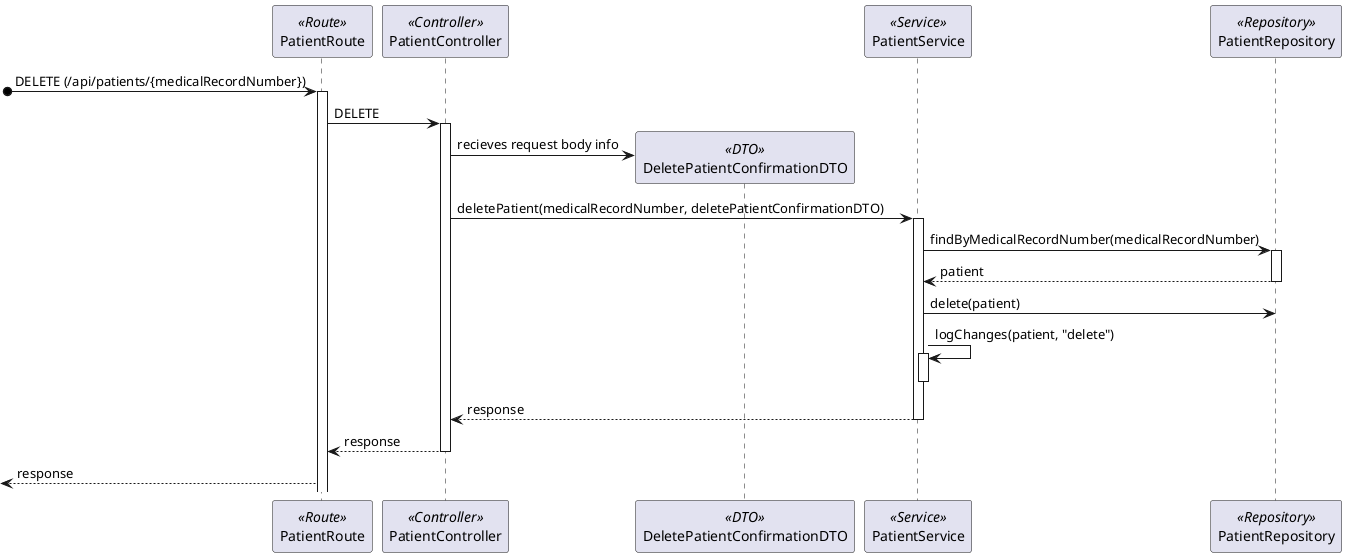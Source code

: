 ```plantuml
@startuml Process_View
participant PatientRoute as Route <<Route>>
participant PatientController as Controller <<Controller>>
participant DeletePatientConfirmationDTO as DTO <<DTO>>
participant PatientService as Service <<Service>>
participant PatientRepository as Repository <<Repository>>
[o-> Route: DELETE (/api/patients/{medicalRecordNumber})
activate Route
Route -> Controller : DELETE
activate Controller
Controller -> DTO** : recieves request body info
Controller -> Service : deletePatient(medicalRecordNumber, deletePatientConfirmationDTO)
activate Service
Service -> Repository : findByMedicalRecordNumber(medicalRecordNumber)
activate Repository
return patient
Service -> Repository : delete(patient)
Service -> Service : logChanges(patient, "delete")
activate Service
deactivate Service
return response
return response
deactivate Controller
<-- Route : response

@enduml
```
